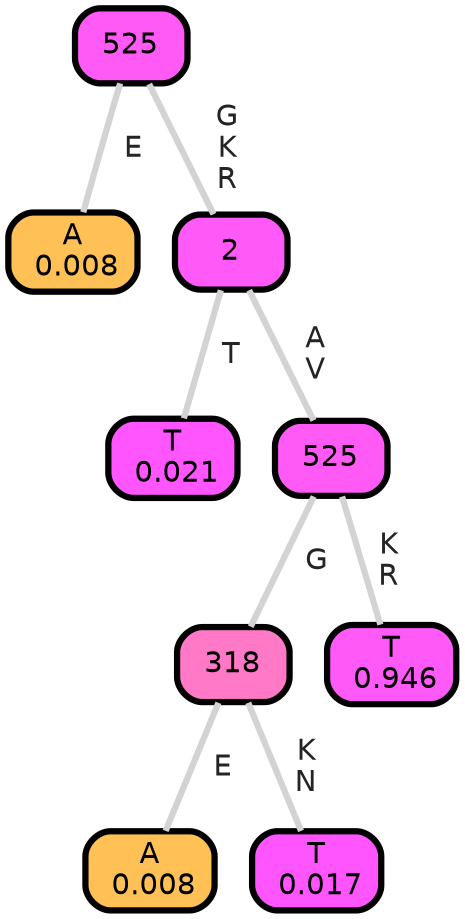 graph Tree {
node [shape=box, style="filled, rounded",color="black",penwidth="3",fontcolor="black",                 fontname=helvetica] ;
graph [ranksep="0 equally", splines=straight,                 bgcolor=transparent, dpi=200] ;
edge [fontname=helvetica, fontweight=bold,fontcolor=grey14,color=lightgray] ;
0 [label="A
 0.008", fillcolor="#ffc155"] ;
1 [label="525", fillcolor="#ff5af5"] ;
2 [label="T
 0.021", fillcolor="#ff55ff"] ;
3 [label="2", fillcolor="#ff59f7"] ;
4 [label="A
 0.008", fillcolor="#ffc155"] ;
5 [label="318", fillcolor="#ff79c6"] ;
6 [label="T
 0.017", fillcolor="#ff55ff"] ;
7 [label="525", fillcolor="#ff5af6"] ;
8 [label="T
 0.946", fillcolor="#ff59f8"] ;
1 -- 0 [label=" E",penwidth=3] ;
1 -- 3 [label=" G\n K\n R",penwidth=3] ;
3 -- 2 [label=" T",penwidth=3] ;
3 -- 7 [label=" A\n V",penwidth=3] ;
5 -- 4 [label=" E",penwidth=3] ;
5 -- 6 [label=" K\n N",penwidth=3] ;
7 -- 5 [label=" G",penwidth=3] ;
7 -- 8 [label=" K\n R",penwidth=3] ;
{rank = same;}}
